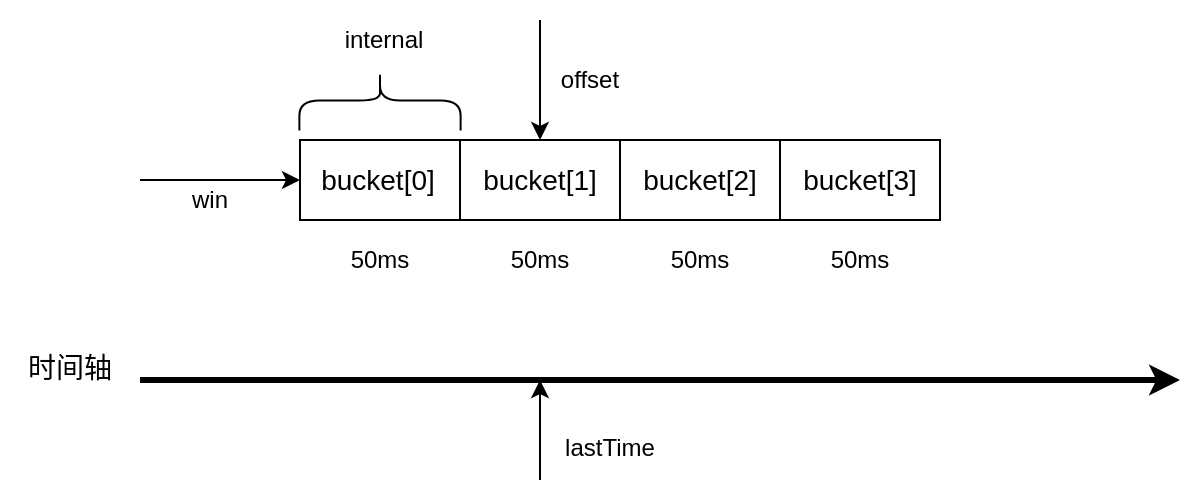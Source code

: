 <mxfile version="21.6.9" type="github">
  <diagram name="第 1 页" id="FkgbqwayRcXkIYXFaPXN">
    <mxGraphModel dx="1434" dy="799" grid="1" gridSize="10" guides="1" tooltips="1" connect="1" arrows="1" fold="1" page="1" pageScale="1" pageWidth="1169" pageHeight="827" math="0" shadow="0">
      <root>
        <mxCell id="0" />
        <mxCell id="1" parent="0" />
        <mxCell id="kdyUojkD2M2oTNUdzMex-1" value="" style="endArrow=classic;html=1;rounded=0;strokeWidth=3;" edge="1" parent="1">
          <mxGeometry width="50" height="50" relative="1" as="geometry">
            <mxPoint x="280" y="440" as="sourcePoint" />
            <mxPoint x="800" y="440" as="targetPoint" />
          </mxGeometry>
        </mxCell>
        <mxCell id="kdyUojkD2M2oTNUdzMex-2" value="" style="rounded=0;whiteSpace=wrap;html=1;" vertex="1" parent="1">
          <mxGeometry x="360" y="320" width="80" height="40" as="geometry" />
        </mxCell>
        <mxCell id="kdyUojkD2M2oTNUdzMex-3" value="" style="rounded=0;whiteSpace=wrap;html=1;" vertex="1" parent="1">
          <mxGeometry x="440" y="320" width="80" height="40" as="geometry" />
        </mxCell>
        <mxCell id="kdyUojkD2M2oTNUdzMex-4" value="" style="rounded=0;whiteSpace=wrap;html=1;" vertex="1" parent="1">
          <mxGeometry x="520" y="320" width="80" height="40" as="geometry" />
        </mxCell>
        <mxCell id="kdyUojkD2M2oTNUdzMex-5" value="" style="rounded=0;whiteSpace=wrap;html=1;" vertex="1" parent="1">
          <mxGeometry x="600" y="320" width="80" height="40" as="geometry" />
        </mxCell>
        <mxCell id="kdyUojkD2M2oTNUdzMex-6" value="&lt;font style=&quot;font-size: 14px;&quot;&gt;时间轴&lt;/font&gt;" style="text;html=1;strokeColor=none;fillColor=none;align=center;verticalAlign=middle;whiteSpace=wrap;rounded=0;" vertex="1" parent="1">
          <mxGeometry x="210" y="414" width="70" height="40" as="geometry" />
        </mxCell>
        <mxCell id="kdyUojkD2M2oTNUdzMex-7" value="&lt;font style=&quot;font-size: 14px;&quot;&gt;bucket[0]&lt;/font&gt;" style="text;html=1;strokeColor=none;fillColor=none;align=center;verticalAlign=middle;whiteSpace=wrap;rounded=0;" vertex="1" parent="1">
          <mxGeometry x="364" y="320" width="70" height="40" as="geometry" />
        </mxCell>
        <mxCell id="kdyUojkD2M2oTNUdzMex-8" value="&lt;font style=&quot;font-size: 14px;&quot;&gt;bucket[1]&lt;/font&gt;" style="text;html=1;strokeColor=none;fillColor=none;align=center;verticalAlign=middle;whiteSpace=wrap;rounded=0;" vertex="1" parent="1">
          <mxGeometry x="445" y="320" width="70" height="40" as="geometry" />
        </mxCell>
        <mxCell id="kdyUojkD2M2oTNUdzMex-9" value="&lt;font style=&quot;font-size: 14px;&quot;&gt;bucket[2]&lt;/font&gt;" style="text;html=1;strokeColor=none;fillColor=none;align=center;verticalAlign=middle;whiteSpace=wrap;rounded=0;" vertex="1" parent="1">
          <mxGeometry x="525" y="320" width="70" height="40" as="geometry" />
        </mxCell>
        <mxCell id="kdyUojkD2M2oTNUdzMex-10" value="&lt;font style=&quot;font-size: 14px;&quot;&gt;bucket[3]&lt;/font&gt;" style="text;html=1;strokeColor=none;fillColor=none;align=center;verticalAlign=middle;whiteSpace=wrap;rounded=0;" vertex="1" parent="1">
          <mxGeometry x="605" y="320" width="70" height="40" as="geometry" />
        </mxCell>
        <mxCell id="kdyUojkD2M2oTNUdzMex-11" value="&lt;font style=&quot;font-size: 12px;&quot;&gt;50ms&lt;/font&gt;" style="text;html=1;strokeColor=none;fillColor=none;align=center;verticalAlign=middle;whiteSpace=wrap;rounded=0;" vertex="1" parent="1">
          <mxGeometry x="365" y="360" width="70" height="40" as="geometry" />
        </mxCell>
        <mxCell id="kdyUojkD2M2oTNUdzMex-12" value="&lt;font style=&quot;font-size: 12px;&quot;&gt;50ms&lt;/font&gt;" style="text;html=1;strokeColor=none;fillColor=none;align=center;verticalAlign=middle;whiteSpace=wrap;rounded=0;" vertex="1" parent="1">
          <mxGeometry x="445" y="360" width="70" height="40" as="geometry" />
        </mxCell>
        <mxCell id="kdyUojkD2M2oTNUdzMex-13" value="&lt;font style=&quot;font-size: 12px;&quot;&gt;50ms&lt;/font&gt;" style="text;html=1;strokeColor=none;fillColor=none;align=center;verticalAlign=middle;whiteSpace=wrap;rounded=0;" vertex="1" parent="1">
          <mxGeometry x="525" y="360" width="70" height="40" as="geometry" />
        </mxCell>
        <mxCell id="kdyUojkD2M2oTNUdzMex-14" value="&lt;font style=&quot;font-size: 12px;&quot;&gt;50ms&lt;/font&gt;" style="text;html=1;strokeColor=none;fillColor=none;align=center;verticalAlign=middle;whiteSpace=wrap;rounded=0;" vertex="1" parent="1">
          <mxGeometry x="605" y="360" width="70" height="40" as="geometry" />
        </mxCell>
        <mxCell id="kdyUojkD2M2oTNUdzMex-15" value="" style="endArrow=classic;html=1;rounded=0;entryX=0;entryY=0.5;entryDx=0;entryDy=0;" edge="1" parent="1" target="kdyUojkD2M2oTNUdzMex-2">
          <mxGeometry width="50" height="50" relative="1" as="geometry">
            <mxPoint x="280" y="340" as="sourcePoint" />
            <mxPoint x="320" y="315" as="targetPoint" />
          </mxGeometry>
        </mxCell>
        <mxCell id="kdyUojkD2M2oTNUdzMex-16" value="&lt;font style=&quot;font-size: 12px;&quot;&gt;win&lt;br&gt;&lt;/font&gt;" style="text;html=1;strokeColor=none;fillColor=none;align=center;verticalAlign=middle;whiteSpace=wrap;rounded=0;" vertex="1" parent="1">
          <mxGeometry x="280" y="330" width="70" height="40" as="geometry" />
        </mxCell>
        <mxCell id="kdyUojkD2M2oTNUdzMex-17" value="" style="endArrow=classic;html=1;rounded=0;entryX=0.5;entryY=0;entryDx=0;entryDy=0;" edge="1" parent="1" target="kdyUojkD2M2oTNUdzMex-8">
          <mxGeometry width="50" height="50" relative="1" as="geometry">
            <mxPoint x="480" y="260" as="sourcePoint" />
            <mxPoint x="420" y="200" as="targetPoint" />
          </mxGeometry>
        </mxCell>
        <mxCell id="kdyUojkD2M2oTNUdzMex-18" value="&lt;font style=&quot;font-size: 12px;&quot;&gt;offset&lt;br&gt;&lt;/font&gt;" style="text;html=1;strokeColor=none;fillColor=none;align=center;verticalAlign=middle;whiteSpace=wrap;rounded=0;" vertex="1" parent="1">
          <mxGeometry x="470" y="270" width="70" height="40" as="geometry" />
        </mxCell>
        <mxCell id="kdyUojkD2M2oTNUdzMex-19" value="" style="endArrow=classic;html=1;rounded=0;" edge="1" parent="1">
          <mxGeometry width="50" height="50" relative="1" as="geometry">
            <mxPoint x="480" y="490" as="sourcePoint" />
            <mxPoint x="480" y="440" as="targetPoint" />
          </mxGeometry>
        </mxCell>
        <mxCell id="kdyUojkD2M2oTNUdzMex-21" value="&lt;font style=&quot;font-size: 12px;&quot;&gt;lastTime&lt;br&gt;&lt;/font&gt;" style="text;html=1;strokeColor=none;fillColor=none;align=center;verticalAlign=middle;whiteSpace=wrap;rounded=0;" vertex="1" parent="1">
          <mxGeometry x="480" y="454" width="70" height="40" as="geometry" />
        </mxCell>
        <mxCell id="kdyUojkD2M2oTNUdzMex-22" value="" style="shape=curlyBracket;whiteSpace=wrap;html=1;rounded=1;labelPosition=left;verticalLabelPosition=middle;align=right;verticalAlign=middle;rotation=90;" vertex="1" parent="1">
          <mxGeometry x="385" y="260" width="30" height="80.62" as="geometry" />
        </mxCell>
        <mxCell id="kdyUojkD2M2oTNUdzMex-23" value="&lt;font style=&quot;font-size: 12px;&quot;&gt;internal&lt;br&gt;&lt;/font&gt;" style="text;html=1;strokeColor=none;fillColor=none;align=center;verticalAlign=middle;whiteSpace=wrap;rounded=0;" vertex="1" parent="1">
          <mxGeometry x="367" y="250" width="70" height="40" as="geometry" />
        </mxCell>
      </root>
    </mxGraphModel>
  </diagram>
</mxfile>
